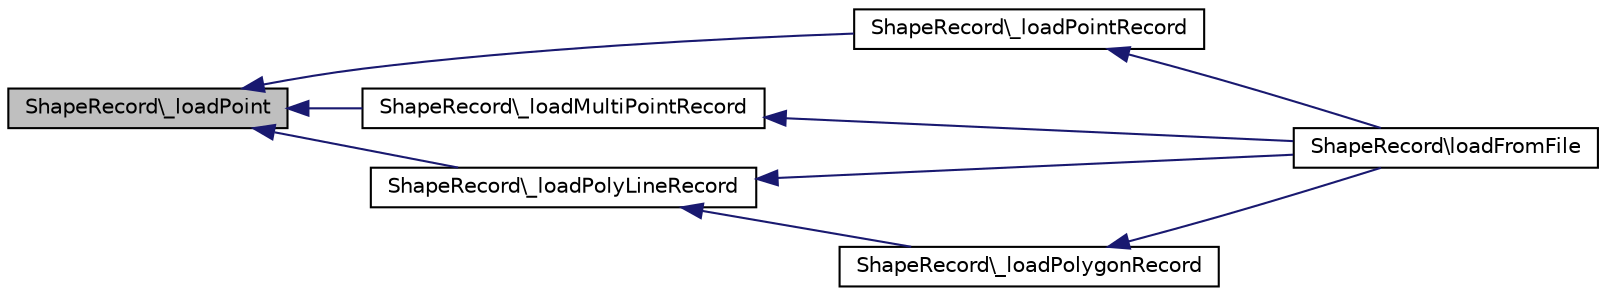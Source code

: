 digraph G
{
  edge [fontname="Helvetica",fontsize="10",labelfontname="Helvetica",labelfontsize="10"];
  node [fontname="Helvetica",fontsize="10",shape=record];
  rankdir="LR";
  Node1 [label="ShapeRecord\\_loadPoint",height=0.2,width=0.4,color="black", fillcolor="grey75", style="filled" fontcolor="black"];
  Node1 -> Node2 [dir="back",color="midnightblue",fontsize="10",style="solid",fontname="Helvetica"];
  Node2 [label="ShapeRecord\\_loadPointRecord",height=0.2,width=0.4,color="black", fillcolor="white", style="filled",URL="$classShapeRecord.html#a7137c91c0b5c6d83a4bd10780a5edc00"];
  Node2 -> Node3 [dir="back",color="midnightblue",fontsize="10",style="solid",fontname="Helvetica"];
  Node3 [label="ShapeRecord\\loadFromFile",height=0.2,width=0.4,color="black", fillcolor="white", style="filled",URL="$classShapeRecord.html#a8aa28606bbc765c5a4cb059c5c97a9aa"];
  Node1 -> Node4 [dir="back",color="midnightblue",fontsize="10",style="solid",fontname="Helvetica"];
  Node4 [label="ShapeRecord\\_loadMultiPointRecord",height=0.2,width=0.4,color="black", fillcolor="white", style="filled",URL="$classShapeRecord.html#a07163222b3a8bffc8357a6cf64a01f18"];
  Node4 -> Node3 [dir="back",color="midnightblue",fontsize="10",style="solid",fontname="Helvetica"];
  Node1 -> Node5 [dir="back",color="midnightblue",fontsize="10",style="solid",fontname="Helvetica"];
  Node5 [label="ShapeRecord\\_loadPolyLineRecord",height=0.2,width=0.4,color="black", fillcolor="white", style="filled",URL="$classShapeRecord.html#adb9f998db930951a14934f2ee9e6cb52"];
  Node5 -> Node3 [dir="back",color="midnightblue",fontsize="10",style="solid",fontname="Helvetica"];
  Node5 -> Node6 [dir="back",color="midnightblue",fontsize="10",style="solid",fontname="Helvetica"];
  Node6 [label="ShapeRecord\\_loadPolygonRecord",height=0.2,width=0.4,color="black", fillcolor="white", style="filled",URL="$classShapeRecord.html#a8fa866a245904ae6c706ba073d499bd1"];
  Node6 -> Node3 [dir="back",color="midnightblue",fontsize="10",style="solid",fontname="Helvetica"];
}
